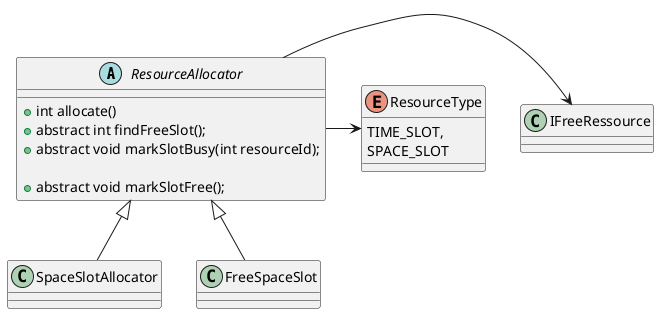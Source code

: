 @startuml
abstract class ResourceAllocator{
    + int allocate()
    + abstract int findFreeSlot();


     +abstract void markSlotBusy(int resourceId);

     +abstract void markSlotFree();
}

 class SpaceSlotAllocator extends ResourceAllocator{}
class FreeSpaceSlot extends ResourceAllocator{
}
enum ResourceType
{
    TIME_SLOT,
    SPACE_SLOT
}
ResourceAllocator -> IFreeRessource
ResourceAllocator ->ResourceType
@enduml